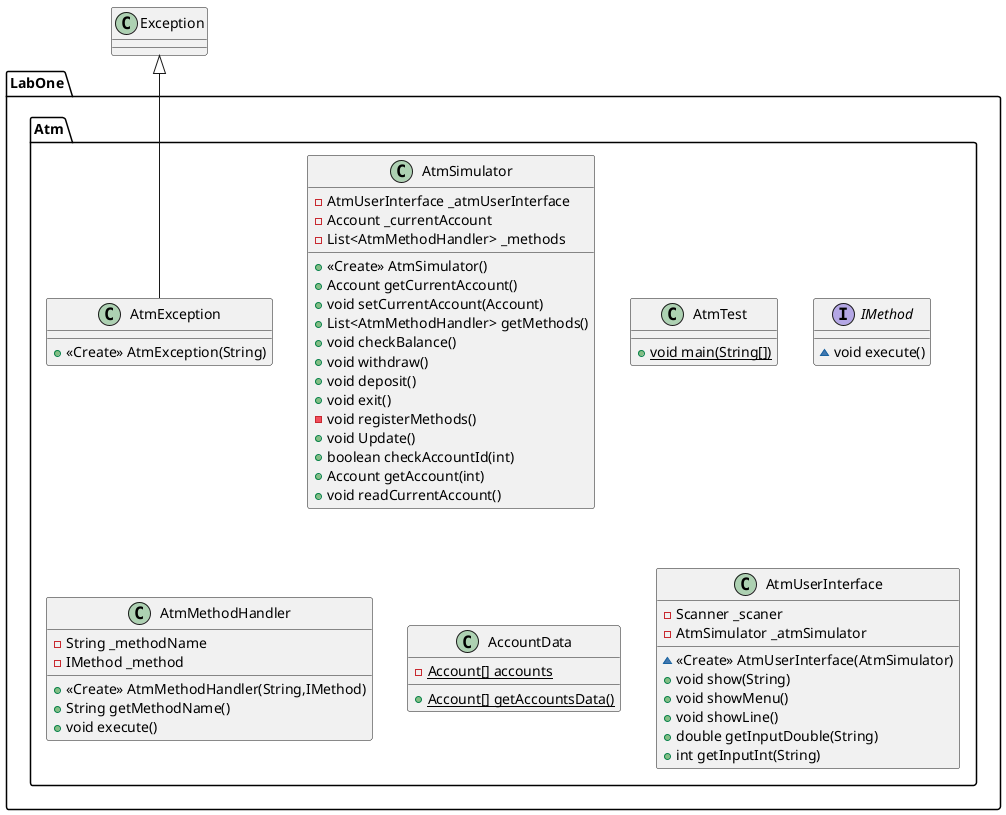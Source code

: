 @startuml
class LabOne.Atm.AtmSimulator {
- AtmUserInterface _atmUserInterface
- Account _currentAccount
- List<AtmMethodHandler> _methods
+ <<Create>> AtmSimulator()
+ Account getCurrentAccount()
+ void setCurrentAccount(Account)
+ List<AtmMethodHandler> getMethods()
+ void checkBalance()
+ void withdraw()
+ void deposit()
+ void exit()
- void registerMethods()
+ void Update()
+ boolean checkAccountId(int)
+ Account getAccount(int)
+ void readCurrentAccount()
}
class LabOne.Atm.AtmTest {
+ {static} void main(String[])
}
interface LabOne.Atm.IMethod {
~ void execute()
}
class LabOne.Atm.AtmMethodHandler {
- String _methodName
- IMethod _method
+ <<Create>> AtmMethodHandler(String,IMethod)
+ String getMethodName()
+ void execute()
}
class LabOne.Atm.AtmException {
+ <<Create>> AtmException(String)
}
class LabOne.Atm.AccountData {
- {static} Account[] accounts
+ {static} Account[] getAccountsData()
}
class LabOne.Atm.AtmUserInterface {
- Scanner _scaner
- AtmSimulator _atmSimulator
~ <<Create>> AtmUserInterface(AtmSimulator)
+ void show(String)
+ void showMenu()
+ void showLine()
+ double getInputDouble(String)
+ int getInputInt(String)
}


Exception <|-- LabOne.Atm.AtmException
@enduml